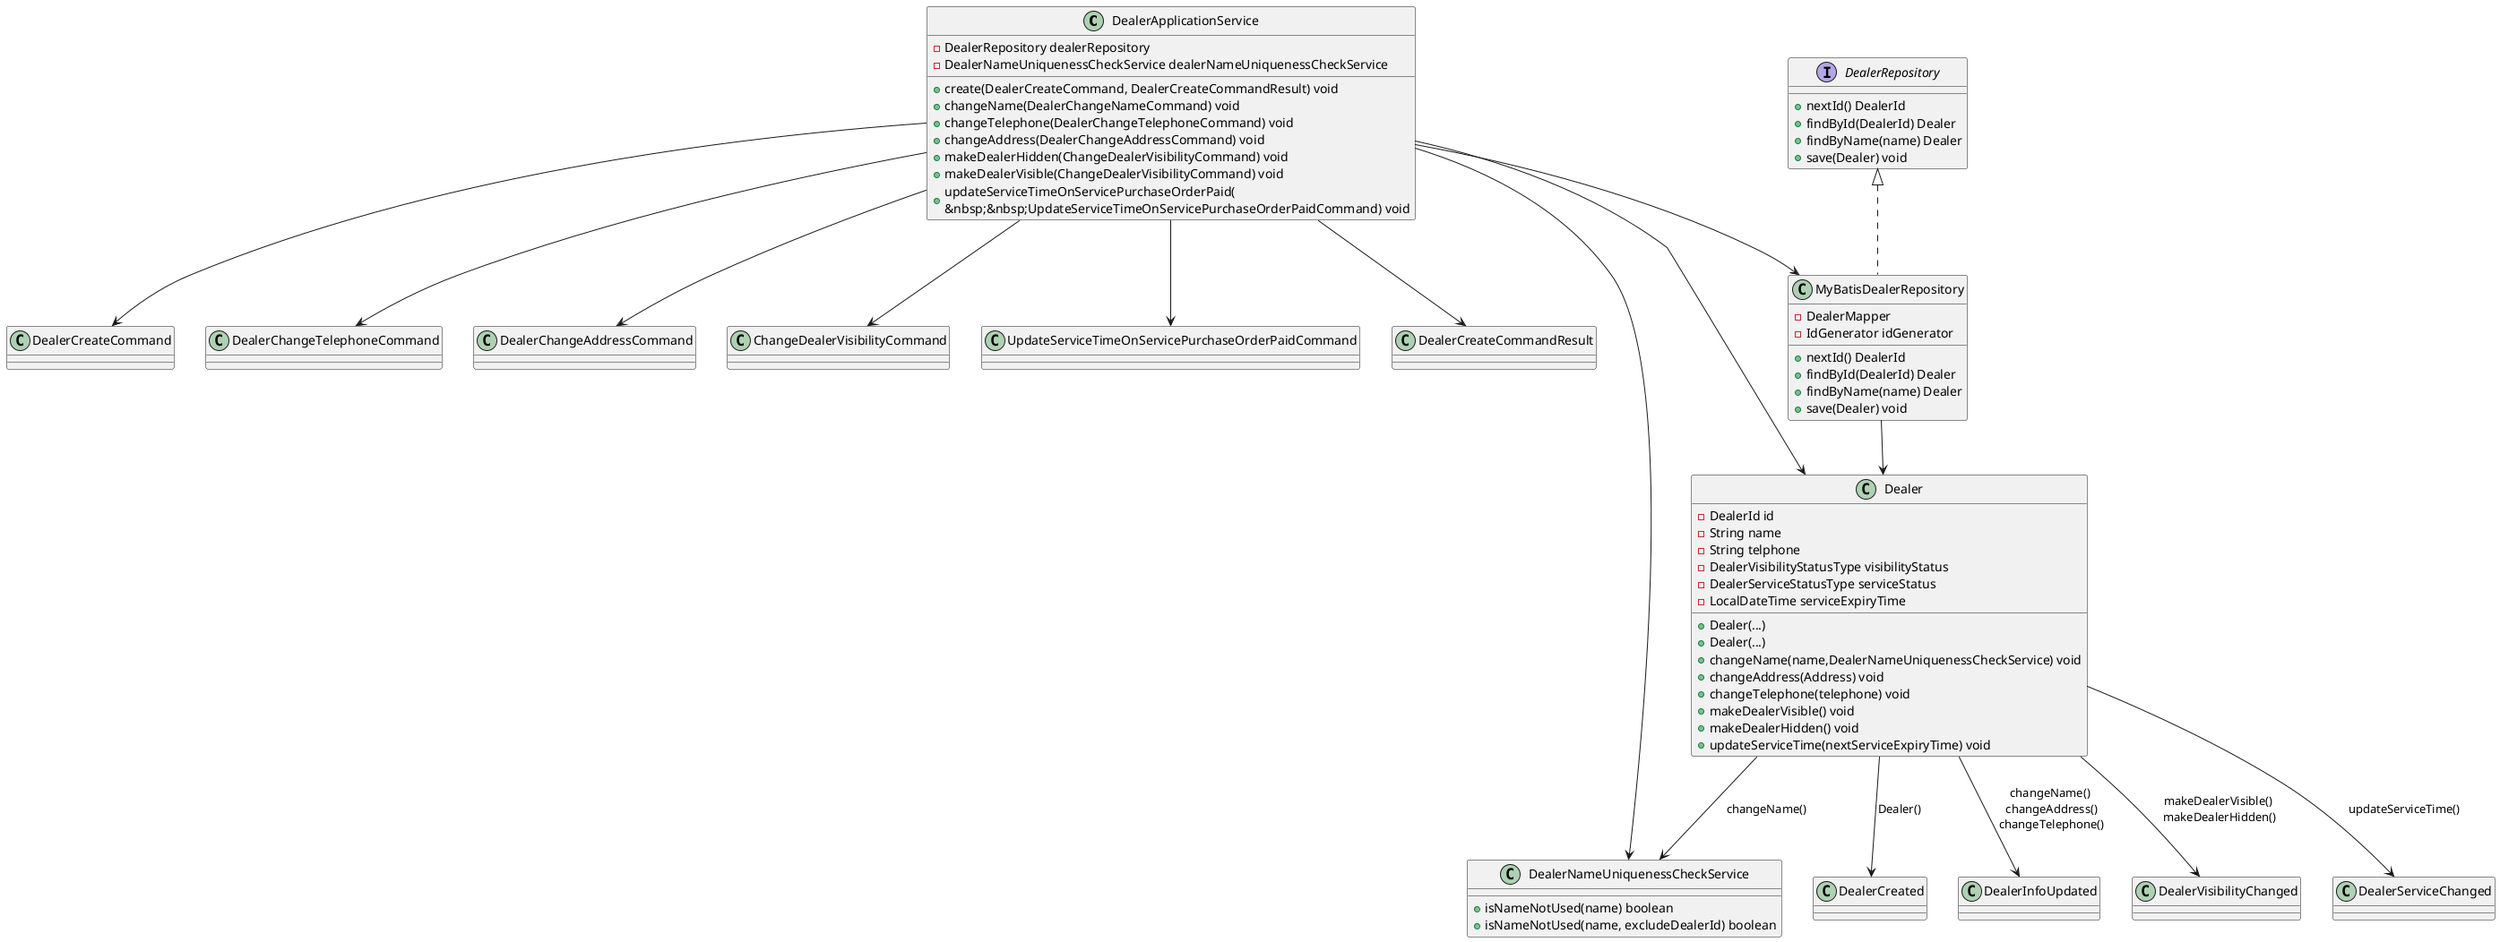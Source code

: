 @startuml

class DealerApplicationService {
  -DealerRepository dealerRepository
  -DealerNameUniquenessCheckService dealerNameUniquenessCheckService
  +create(DealerCreateCommand, DealerCreateCommandResult) void
  +changeName(DealerChangeNameCommand) void
  +changeTelephone(DealerChangeTelephoneCommand) void
  +changeAddress(DealerChangeAddressCommand) void
  +makeDealerHidden(ChangeDealerVisibilityCommand) void
  +makeDealerVisible(ChangeDealerVisibilityCommand) void
  +updateServiceTimeOnServicePurchaseOrderPaid(\n&nbsp;&nbsp;UpdateServiceTimeOnServicePurchaseOrderPaidCommand) void
}

class DealerCreateCommand
class DealerChangeTelephoneCommand
class DealerChangeAddressCommand
class ChangeDealerVisibilityCommand
class UpdateServiceTimeOnServicePurchaseOrderPaidCommand
class DealerCreateCommandResult


class Dealer {
  -DealerId id
  -String name
  -String telphone
  -DealerVisibilityStatusType visibilityStatus
  -DealerServiceStatusType serviceStatus
  -LocalDateTime serviceExpiryTime
  +Dealer(...)
  +Dealer(...)
  +changeName(name,DealerNameUniquenessCheckService) void
  +changeAddress(Address) void
  +changeTelephone(telephone) void
  +makeDealerVisible() void
  +makeDealerHidden() void
  +updateServiceTime(nextServiceExpiryTime) void
}

interface DealerRepository {
  +nextId() DealerId
  +findById(DealerId) Dealer
  +findByName(name) Dealer
  +save(Dealer) void
}

class MyBatisDealerRepository {
  -DealerMapper
  -IdGenerator idGenerator
  +nextId() DealerId
  +findById(DealerId) Dealer
  +findByName(name) Dealer
  +save(Dealer) void
}

class DealerNameUniquenessCheckService {
  +isNameNotUsed(name) boolean
  +isNameNotUsed(name, excludeDealerId) boolean
}

class DealerCreated
class DealerInfoUpdated
class DealerVisibilityChanged
class DealerServiceChanged

DealerApplicationService --> DealerCreateCommand
DealerApplicationService --> DealerChangeTelephoneCommand
DealerApplicationService --> DealerChangeAddressCommand
DealerApplicationService --> ChangeDealerVisibilityCommand
DealerApplicationService --> UpdateServiceTimeOnServicePurchaseOrderPaidCommand
DealerApplicationService --> DealerCreateCommandResult

DealerApplicationService --> Dealer
DealerApplicationService --> MyBatisDealerRepository
DealerApplicationService --> DealerNameUniquenessCheckService
Dealer --> DealerNameUniquenessCheckService: changeName()
MyBatisDealerRepository --> Dealer

Dealer --> DealerCreated: Dealer()
Dealer --> DealerInfoUpdated: changeName()\n changeAddress()\n changeTelephone()
Dealer --> DealerVisibilityChanged: makeDealerVisible()\n makeDealerHidden()
Dealer --> DealerServiceChanged: updateServiceTime()

DealerRepository <|.. MyBatisDealerRepository

@enduml

